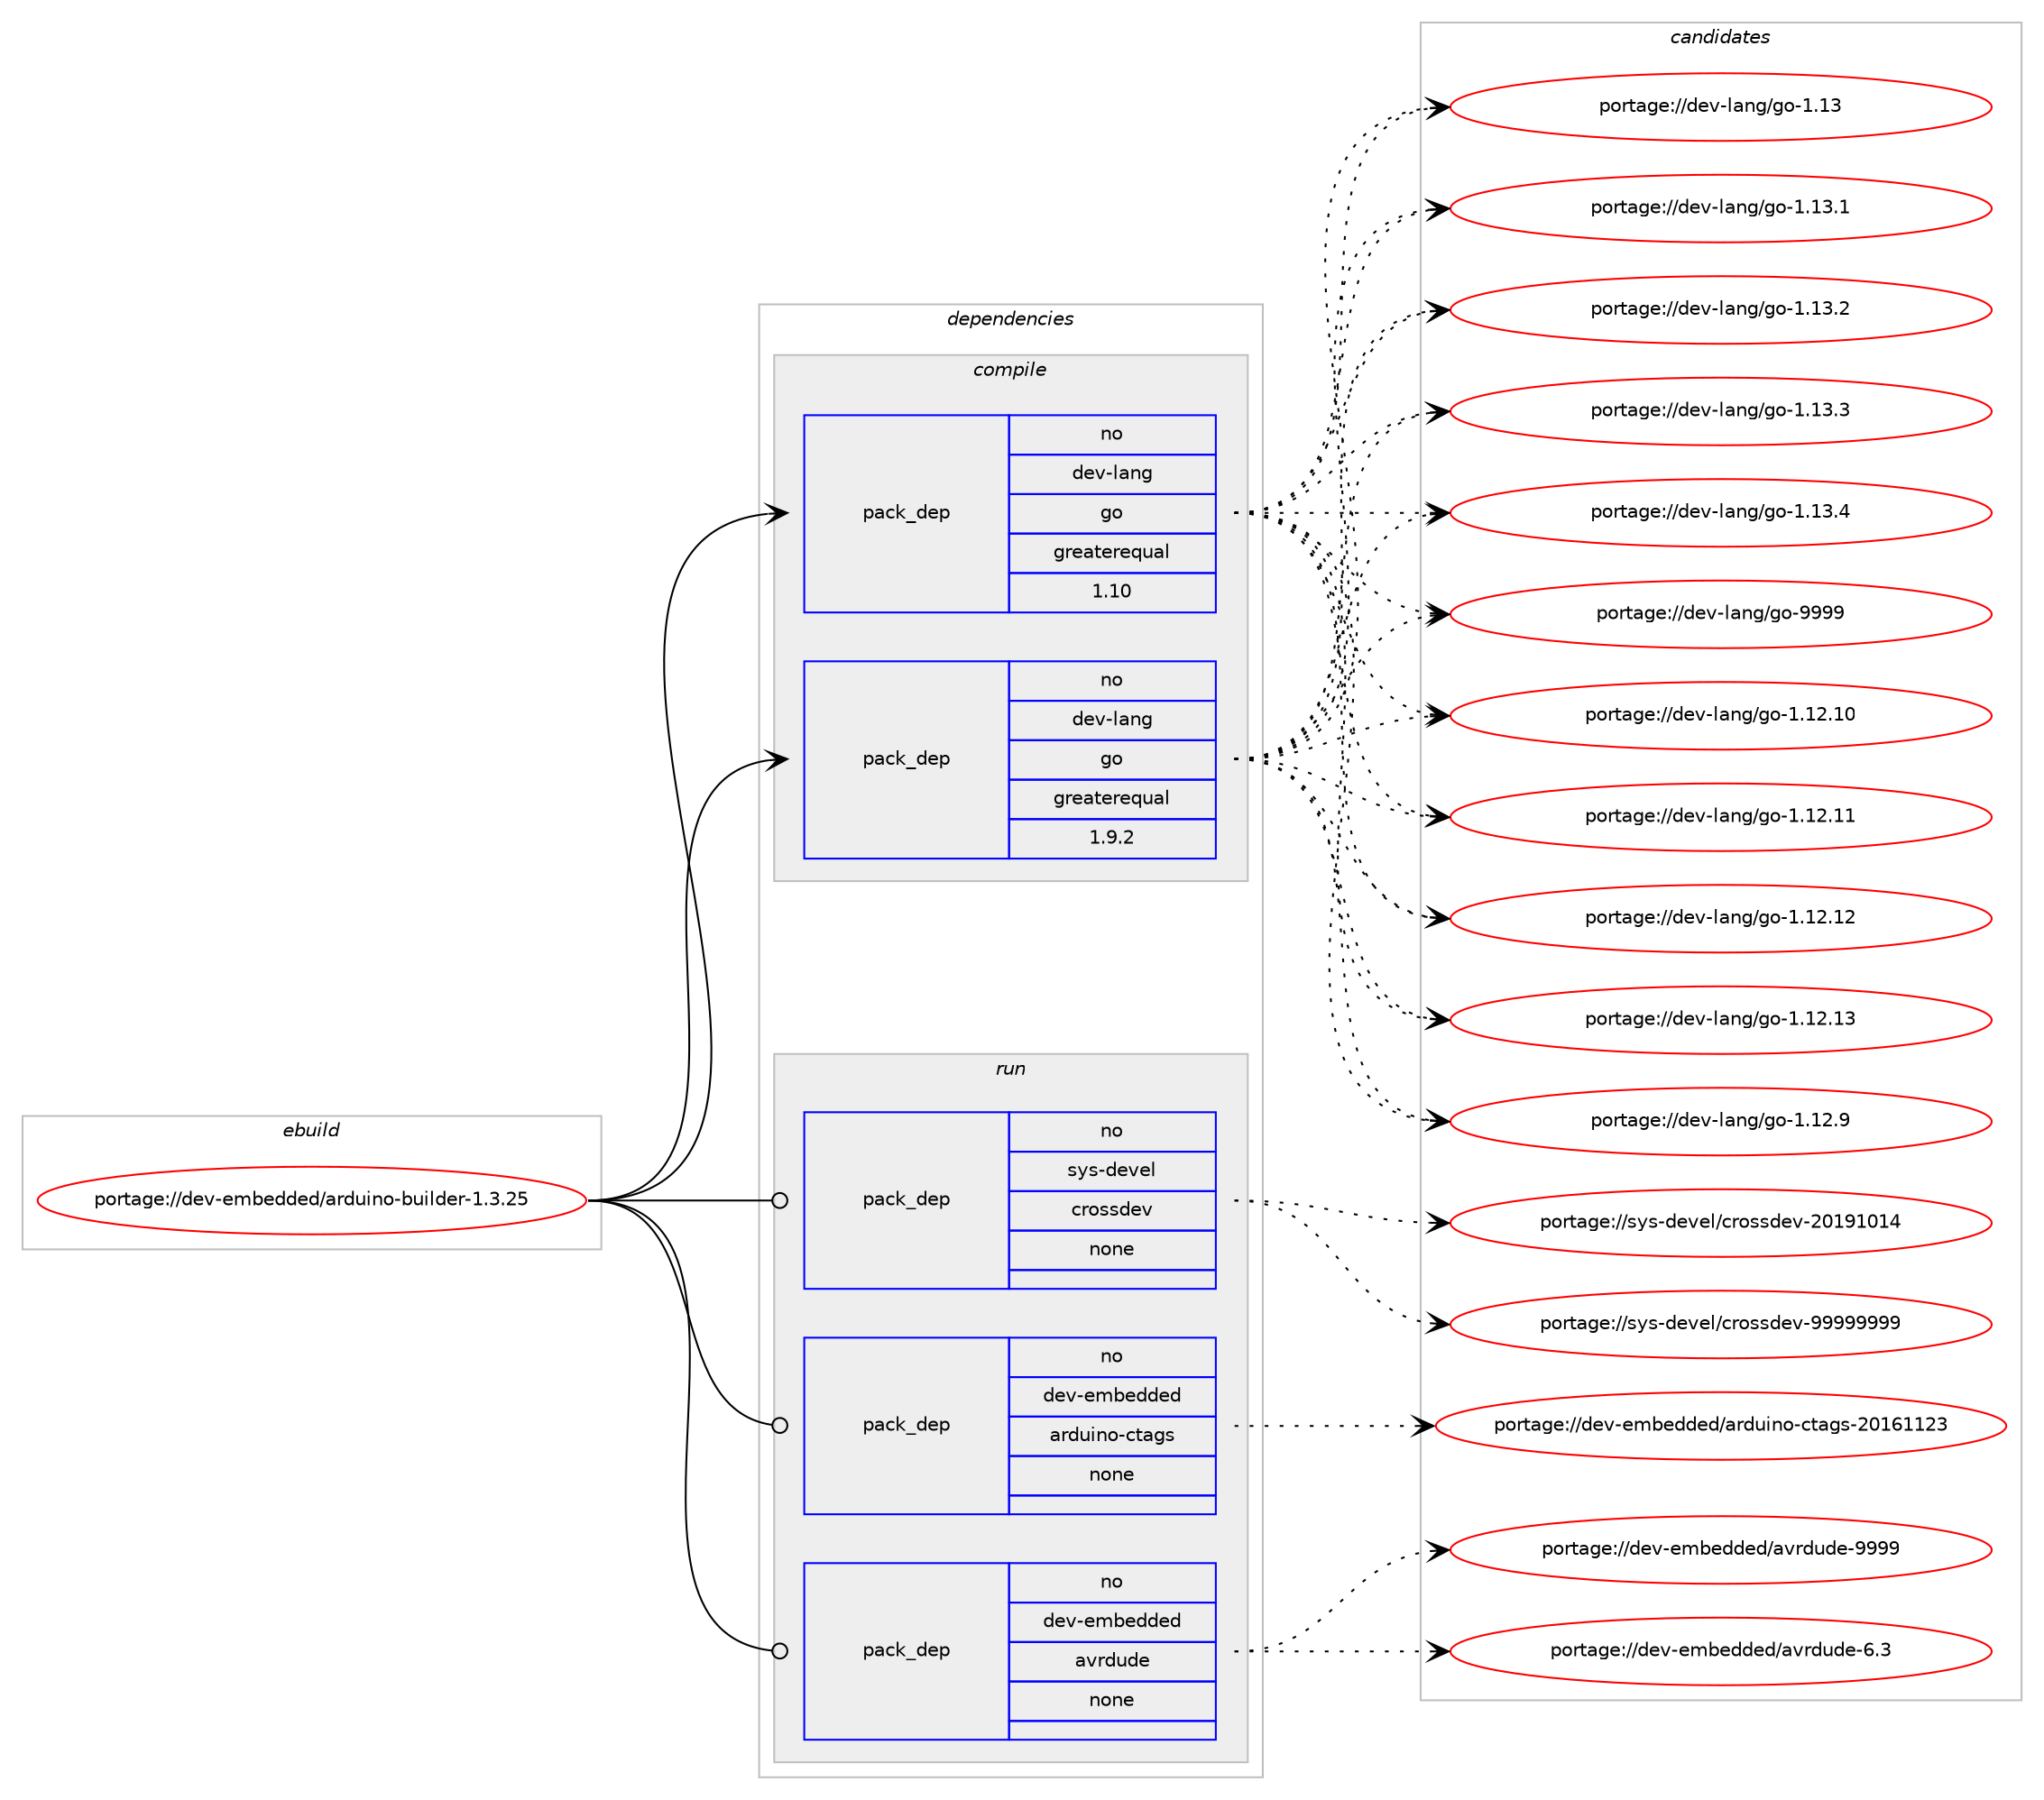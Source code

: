 digraph prolog {

# *************
# Graph options
# *************

newrank=true;
concentrate=true;
compound=true;
graph [rankdir=LR,fontname=Helvetica,fontsize=10,ranksep=1.5];#, ranksep=2.5, nodesep=0.2];
edge  [arrowhead=vee];
node  [fontname=Helvetica,fontsize=10];

# **********
# The ebuild
# **********

subgraph cluster_leftcol {
color=gray;
rank=same;
label=<<i>ebuild</i>>;
id [label="portage://dev-embedded/arduino-builder-1.3.25", color=red, width=4, href="../dev-embedded/arduino-builder-1.3.25.svg"];
}

# ****************
# The dependencies
# ****************

subgraph cluster_midcol {
color=gray;
label=<<i>dependencies</i>>;
subgraph cluster_compile {
fillcolor="#eeeeee";
style=filled;
label=<<i>compile</i>>;
subgraph pack44239 {
dependency59313 [label=<<TABLE BORDER="0" CELLBORDER="1" CELLSPACING="0" CELLPADDING="4" WIDTH="220"><TR><TD ROWSPAN="6" CELLPADDING="30">pack_dep</TD></TR><TR><TD WIDTH="110">no</TD></TR><TR><TD>dev-lang</TD></TR><TR><TD>go</TD></TR><TR><TD>greaterequal</TD></TR><TR><TD>1.10</TD></TR></TABLE>>, shape=none, color=blue];
}
id:e -> dependency59313:w [weight=20,style="solid",arrowhead="vee"];
subgraph pack44240 {
dependency59314 [label=<<TABLE BORDER="0" CELLBORDER="1" CELLSPACING="0" CELLPADDING="4" WIDTH="220"><TR><TD ROWSPAN="6" CELLPADDING="30">pack_dep</TD></TR><TR><TD WIDTH="110">no</TD></TR><TR><TD>dev-lang</TD></TR><TR><TD>go</TD></TR><TR><TD>greaterequal</TD></TR><TR><TD>1.9.2</TD></TR></TABLE>>, shape=none, color=blue];
}
id:e -> dependency59314:w [weight=20,style="solid",arrowhead="vee"];
}
subgraph cluster_compileandrun {
fillcolor="#eeeeee";
style=filled;
label=<<i>compile and run</i>>;
}
subgraph cluster_run {
fillcolor="#eeeeee";
style=filled;
label=<<i>run</i>>;
subgraph pack44241 {
dependency59315 [label=<<TABLE BORDER="0" CELLBORDER="1" CELLSPACING="0" CELLPADDING="4" WIDTH="220"><TR><TD ROWSPAN="6" CELLPADDING="30">pack_dep</TD></TR><TR><TD WIDTH="110">no</TD></TR><TR><TD>dev-embedded</TD></TR><TR><TD>arduino-ctags</TD></TR><TR><TD>none</TD></TR><TR><TD></TD></TR></TABLE>>, shape=none, color=blue];
}
id:e -> dependency59315:w [weight=20,style="solid",arrowhead="odot"];
subgraph pack44242 {
dependency59316 [label=<<TABLE BORDER="0" CELLBORDER="1" CELLSPACING="0" CELLPADDING="4" WIDTH="220"><TR><TD ROWSPAN="6" CELLPADDING="30">pack_dep</TD></TR><TR><TD WIDTH="110">no</TD></TR><TR><TD>dev-embedded</TD></TR><TR><TD>avrdude</TD></TR><TR><TD>none</TD></TR><TR><TD></TD></TR></TABLE>>, shape=none, color=blue];
}
id:e -> dependency59316:w [weight=20,style="solid",arrowhead="odot"];
subgraph pack44243 {
dependency59317 [label=<<TABLE BORDER="0" CELLBORDER="1" CELLSPACING="0" CELLPADDING="4" WIDTH="220"><TR><TD ROWSPAN="6" CELLPADDING="30">pack_dep</TD></TR><TR><TD WIDTH="110">no</TD></TR><TR><TD>sys-devel</TD></TR><TR><TD>crossdev</TD></TR><TR><TD>none</TD></TR><TR><TD></TD></TR></TABLE>>, shape=none, color=blue];
}
id:e -> dependency59317:w [weight=20,style="solid",arrowhead="odot"];
}
}

# **************
# The candidates
# **************

subgraph cluster_choices {
rank=same;
color=gray;
label=<<i>candidates</i>>;

subgraph choice44239 {
color=black;
nodesep=1;
choiceportage1001011184510897110103471031114549464950464948 [label="portage://dev-lang/go-1.12.10", color=red, width=4,href="../dev-lang/go-1.12.10.svg"];
choiceportage1001011184510897110103471031114549464950464949 [label="portage://dev-lang/go-1.12.11", color=red, width=4,href="../dev-lang/go-1.12.11.svg"];
choiceportage1001011184510897110103471031114549464950464950 [label="portage://dev-lang/go-1.12.12", color=red, width=4,href="../dev-lang/go-1.12.12.svg"];
choiceportage1001011184510897110103471031114549464950464951 [label="portage://dev-lang/go-1.12.13", color=red, width=4,href="../dev-lang/go-1.12.13.svg"];
choiceportage10010111845108971101034710311145494649504657 [label="portage://dev-lang/go-1.12.9", color=red, width=4,href="../dev-lang/go-1.12.9.svg"];
choiceportage1001011184510897110103471031114549464951 [label="portage://dev-lang/go-1.13", color=red, width=4,href="../dev-lang/go-1.13.svg"];
choiceportage10010111845108971101034710311145494649514649 [label="portage://dev-lang/go-1.13.1", color=red, width=4,href="../dev-lang/go-1.13.1.svg"];
choiceportage10010111845108971101034710311145494649514650 [label="portage://dev-lang/go-1.13.2", color=red, width=4,href="../dev-lang/go-1.13.2.svg"];
choiceportage10010111845108971101034710311145494649514651 [label="portage://dev-lang/go-1.13.3", color=red, width=4,href="../dev-lang/go-1.13.3.svg"];
choiceportage10010111845108971101034710311145494649514652 [label="portage://dev-lang/go-1.13.4", color=red, width=4,href="../dev-lang/go-1.13.4.svg"];
choiceportage1001011184510897110103471031114557575757 [label="portage://dev-lang/go-9999", color=red, width=4,href="../dev-lang/go-9999.svg"];
dependency59313:e -> choiceportage1001011184510897110103471031114549464950464948:w [style=dotted,weight="100"];
dependency59313:e -> choiceportage1001011184510897110103471031114549464950464949:w [style=dotted,weight="100"];
dependency59313:e -> choiceportage1001011184510897110103471031114549464950464950:w [style=dotted,weight="100"];
dependency59313:e -> choiceportage1001011184510897110103471031114549464950464951:w [style=dotted,weight="100"];
dependency59313:e -> choiceportage10010111845108971101034710311145494649504657:w [style=dotted,weight="100"];
dependency59313:e -> choiceportage1001011184510897110103471031114549464951:w [style=dotted,weight="100"];
dependency59313:e -> choiceportage10010111845108971101034710311145494649514649:w [style=dotted,weight="100"];
dependency59313:e -> choiceportage10010111845108971101034710311145494649514650:w [style=dotted,weight="100"];
dependency59313:e -> choiceportage10010111845108971101034710311145494649514651:w [style=dotted,weight="100"];
dependency59313:e -> choiceportage10010111845108971101034710311145494649514652:w [style=dotted,weight="100"];
dependency59313:e -> choiceportage1001011184510897110103471031114557575757:w [style=dotted,weight="100"];
}
subgraph choice44240 {
color=black;
nodesep=1;
choiceportage1001011184510897110103471031114549464950464948 [label="portage://dev-lang/go-1.12.10", color=red, width=4,href="../dev-lang/go-1.12.10.svg"];
choiceportage1001011184510897110103471031114549464950464949 [label="portage://dev-lang/go-1.12.11", color=red, width=4,href="../dev-lang/go-1.12.11.svg"];
choiceportage1001011184510897110103471031114549464950464950 [label="portage://dev-lang/go-1.12.12", color=red, width=4,href="../dev-lang/go-1.12.12.svg"];
choiceportage1001011184510897110103471031114549464950464951 [label="portage://dev-lang/go-1.12.13", color=red, width=4,href="../dev-lang/go-1.12.13.svg"];
choiceportage10010111845108971101034710311145494649504657 [label="portage://dev-lang/go-1.12.9", color=red, width=4,href="../dev-lang/go-1.12.9.svg"];
choiceportage1001011184510897110103471031114549464951 [label="portage://dev-lang/go-1.13", color=red, width=4,href="../dev-lang/go-1.13.svg"];
choiceportage10010111845108971101034710311145494649514649 [label="portage://dev-lang/go-1.13.1", color=red, width=4,href="../dev-lang/go-1.13.1.svg"];
choiceportage10010111845108971101034710311145494649514650 [label="portage://dev-lang/go-1.13.2", color=red, width=4,href="../dev-lang/go-1.13.2.svg"];
choiceportage10010111845108971101034710311145494649514651 [label="portage://dev-lang/go-1.13.3", color=red, width=4,href="../dev-lang/go-1.13.3.svg"];
choiceportage10010111845108971101034710311145494649514652 [label="portage://dev-lang/go-1.13.4", color=red, width=4,href="../dev-lang/go-1.13.4.svg"];
choiceportage1001011184510897110103471031114557575757 [label="portage://dev-lang/go-9999", color=red, width=4,href="../dev-lang/go-9999.svg"];
dependency59314:e -> choiceportage1001011184510897110103471031114549464950464948:w [style=dotted,weight="100"];
dependency59314:e -> choiceportage1001011184510897110103471031114549464950464949:w [style=dotted,weight="100"];
dependency59314:e -> choiceportage1001011184510897110103471031114549464950464950:w [style=dotted,weight="100"];
dependency59314:e -> choiceportage1001011184510897110103471031114549464950464951:w [style=dotted,weight="100"];
dependency59314:e -> choiceportage10010111845108971101034710311145494649504657:w [style=dotted,weight="100"];
dependency59314:e -> choiceportage1001011184510897110103471031114549464951:w [style=dotted,weight="100"];
dependency59314:e -> choiceportage10010111845108971101034710311145494649514649:w [style=dotted,weight="100"];
dependency59314:e -> choiceportage10010111845108971101034710311145494649514650:w [style=dotted,weight="100"];
dependency59314:e -> choiceportage10010111845108971101034710311145494649514651:w [style=dotted,weight="100"];
dependency59314:e -> choiceportage10010111845108971101034710311145494649514652:w [style=dotted,weight="100"];
dependency59314:e -> choiceportage1001011184510897110103471031114557575757:w [style=dotted,weight="100"];
}
subgraph choice44241 {
color=black;
nodesep=1;
choiceportage10010111845101109981011001001011004797114100117105110111459911697103115455048495449495051 [label="portage://dev-embedded/arduino-ctags-20161123", color=red, width=4,href="../dev-embedded/arduino-ctags-20161123.svg"];
dependency59315:e -> choiceportage10010111845101109981011001001011004797114100117105110111459911697103115455048495449495051:w [style=dotted,weight="100"];
}
subgraph choice44242 {
color=black;
nodesep=1;
choiceportage1001011184510110998101100100101100479711811410011710010145544651 [label="portage://dev-embedded/avrdude-6.3", color=red, width=4,href="../dev-embedded/avrdude-6.3.svg"];
choiceportage100101118451011099810110010010110047971181141001171001014557575757 [label="portage://dev-embedded/avrdude-9999", color=red, width=4,href="../dev-embedded/avrdude-9999.svg"];
dependency59316:e -> choiceportage1001011184510110998101100100101100479711811410011710010145544651:w [style=dotted,weight="100"];
dependency59316:e -> choiceportage100101118451011099810110010010110047971181141001171001014557575757:w [style=dotted,weight="100"];
}
subgraph choice44243 {
color=black;
nodesep=1;
choiceportage115121115451001011181011084799114111115115100101118455048495749484952 [label="portage://sys-devel/crossdev-20191014", color=red, width=4,href="../sys-devel/crossdev-20191014.svg"];
choiceportage115121115451001011181011084799114111115115100101118455757575757575757 [label="portage://sys-devel/crossdev-99999999", color=red, width=4,href="../sys-devel/crossdev-99999999.svg"];
dependency59317:e -> choiceportage115121115451001011181011084799114111115115100101118455048495749484952:w [style=dotted,weight="100"];
dependency59317:e -> choiceportage115121115451001011181011084799114111115115100101118455757575757575757:w [style=dotted,weight="100"];
}
}

}
